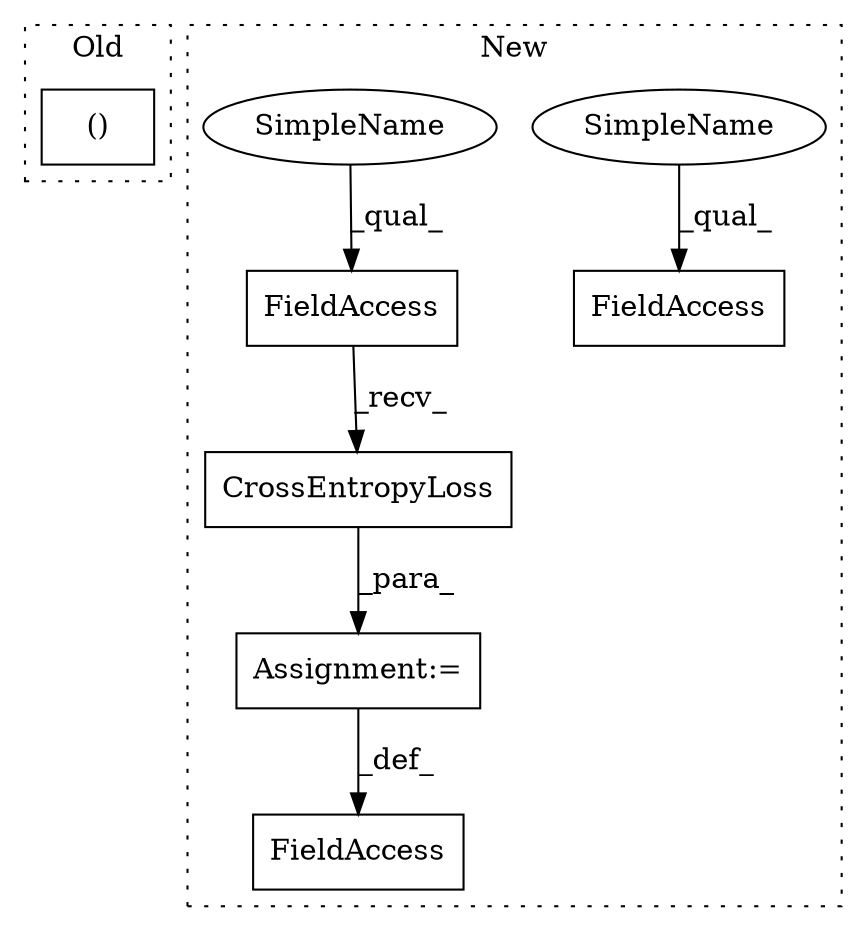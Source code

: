 digraph G {
subgraph cluster0 {
1 [label="()" a="106" s="5342" l="36" shape="box"];
label = "Old";
style="dotted";
}
subgraph cluster1 {
2 [label="CrossEntropyLoss" a="32" s="5391" l="18" shape="box"];
3 [label="Assignment:=" a="7" s="5381" l="1" shape="box"];
4 [label="FieldAccess" a="22" s="5382" l="8" shape="box"];
5 [label="FieldAccess" a="22" s="5477" l="11" shape="box"];
6 [label="FieldAccess" a="22" s="5372" l="9" shape="box"];
7 [label="SimpleName" a="42" s="5477" l="5" shape="ellipse"];
8 [label="SimpleName" a="42" s="5382" l="5" shape="ellipse"];
label = "New";
style="dotted";
}
2 -> 3 [label="_para_"];
3 -> 6 [label="_def_"];
4 -> 2 [label="_recv_"];
7 -> 5 [label="_qual_"];
8 -> 4 [label="_qual_"];
}